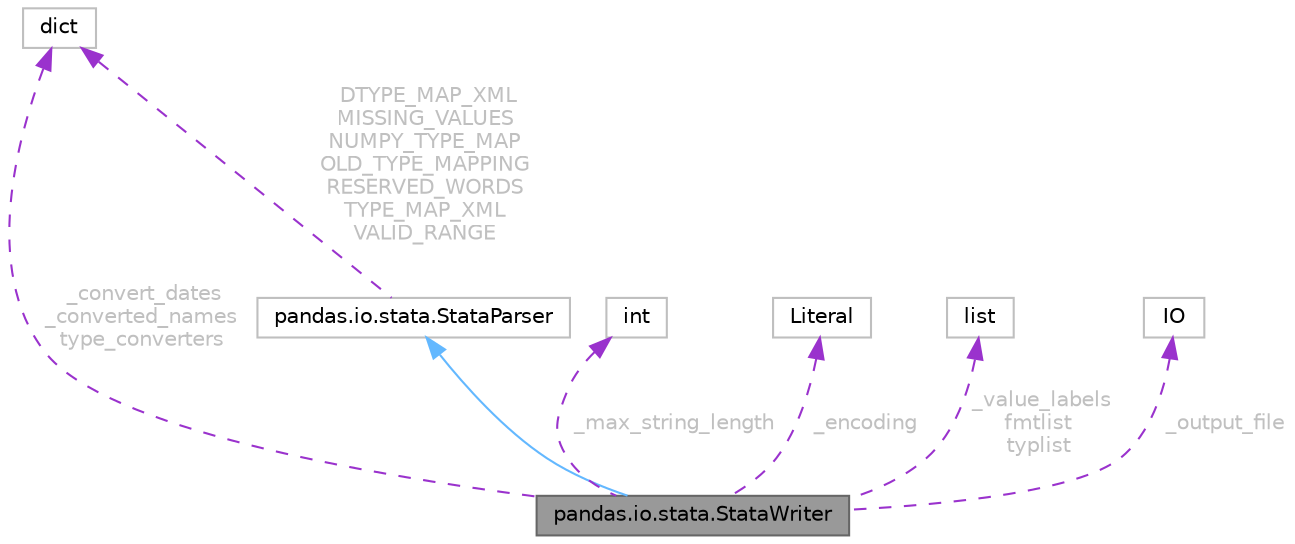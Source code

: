 digraph "pandas.io.stata.StataWriter"
{
 // LATEX_PDF_SIZE
  bgcolor="transparent";
  edge [fontname=Helvetica,fontsize=10,labelfontname=Helvetica,labelfontsize=10];
  node [fontname=Helvetica,fontsize=10,shape=box,height=0.2,width=0.4];
  Node1 [id="Node000001",label="pandas.io.stata.StataWriter",height=0.2,width=0.4,color="gray40", fillcolor="grey60", style="filled", fontcolor="black",tooltip=" "];
  Node2 -> Node1 [id="edge8_Node000001_Node000002",dir="back",color="steelblue1",style="solid",tooltip=" "];
  Node2 [id="Node000002",label="pandas.io.stata.StataParser",height=0.2,width=0.4,color="grey75", fillcolor="white", style="filled",URL="$df/d0e/classpandas_1_1io_1_1stata_1_1StataParser.html",tooltip=" "];
  Node3 -> Node2 [id="edge9_Node000002_Node000003",dir="back",color="darkorchid3",style="dashed",tooltip=" ",label=" DTYPE_MAP_XML\nMISSING_VALUES\nNUMPY_TYPE_MAP\nOLD_TYPE_MAPPING\nRESERVED_WORDS\nTYPE_MAP_XML\nVALID_RANGE",fontcolor="grey" ];
  Node3 [id="Node000003",label="dict",height=0.2,width=0.4,color="grey75", fillcolor="white", style="filled",tooltip=" "];
  Node4 -> Node1 [id="edge10_Node000001_Node000004",dir="back",color="darkorchid3",style="dashed",tooltip=" ",label=" _max_string_length",fontcolor="grey" ];
  Node4 [id="Node000004",label="int",height=0.2,width=0.4,color="grey75", fillcolor="white", style="filled",tooltip=" "];
  Node5 -> Node1 [id="edge11_Node000001_Node000005",dir="back",color="darkorchid3",style="dashed",tooltip=" ",label=" _encoding",fontcolor="grey" ];
  Node5 [id="Node000005",label="Literal",height=0.2,width=0.4,color="grey75", fillcolor="white", style="filled",tooltip=" "];
  Node3 -> Node1 [id="edge12_Node000001_Node000003",dir="back",color="darkorchid3",style="dashed",tooltip=" ",label=" _convert_dates\n_converted_names\ntype_converters",fontcolor="grey" ];
  Node6 -> Node1 [id="edge13_Node000001_Node000006",dir="back",color="darkorchid3",style="dashed",tooltip=" ",label=" _value_labels\nfmtlist\ntyplist",fontcolor="grey" ];
  Node6 [id="Node000006",label="list",height=0.2,width=0.4,color="grey75", fillcolor="white", style="filled",tooltip=" "];
  Node7 -> Node1 [id="edge14_Node000001_Node000007",dir="back",color="darkorchid3",style="dashed",tooltip=" ",label=" _output_file",fontcolor="grey" ];
  Node7 [id="Node000007",label="IO",height=0.2,width=0.4,color="grey75", fillcolor="white", style="filled",tooltip=" "];
}
